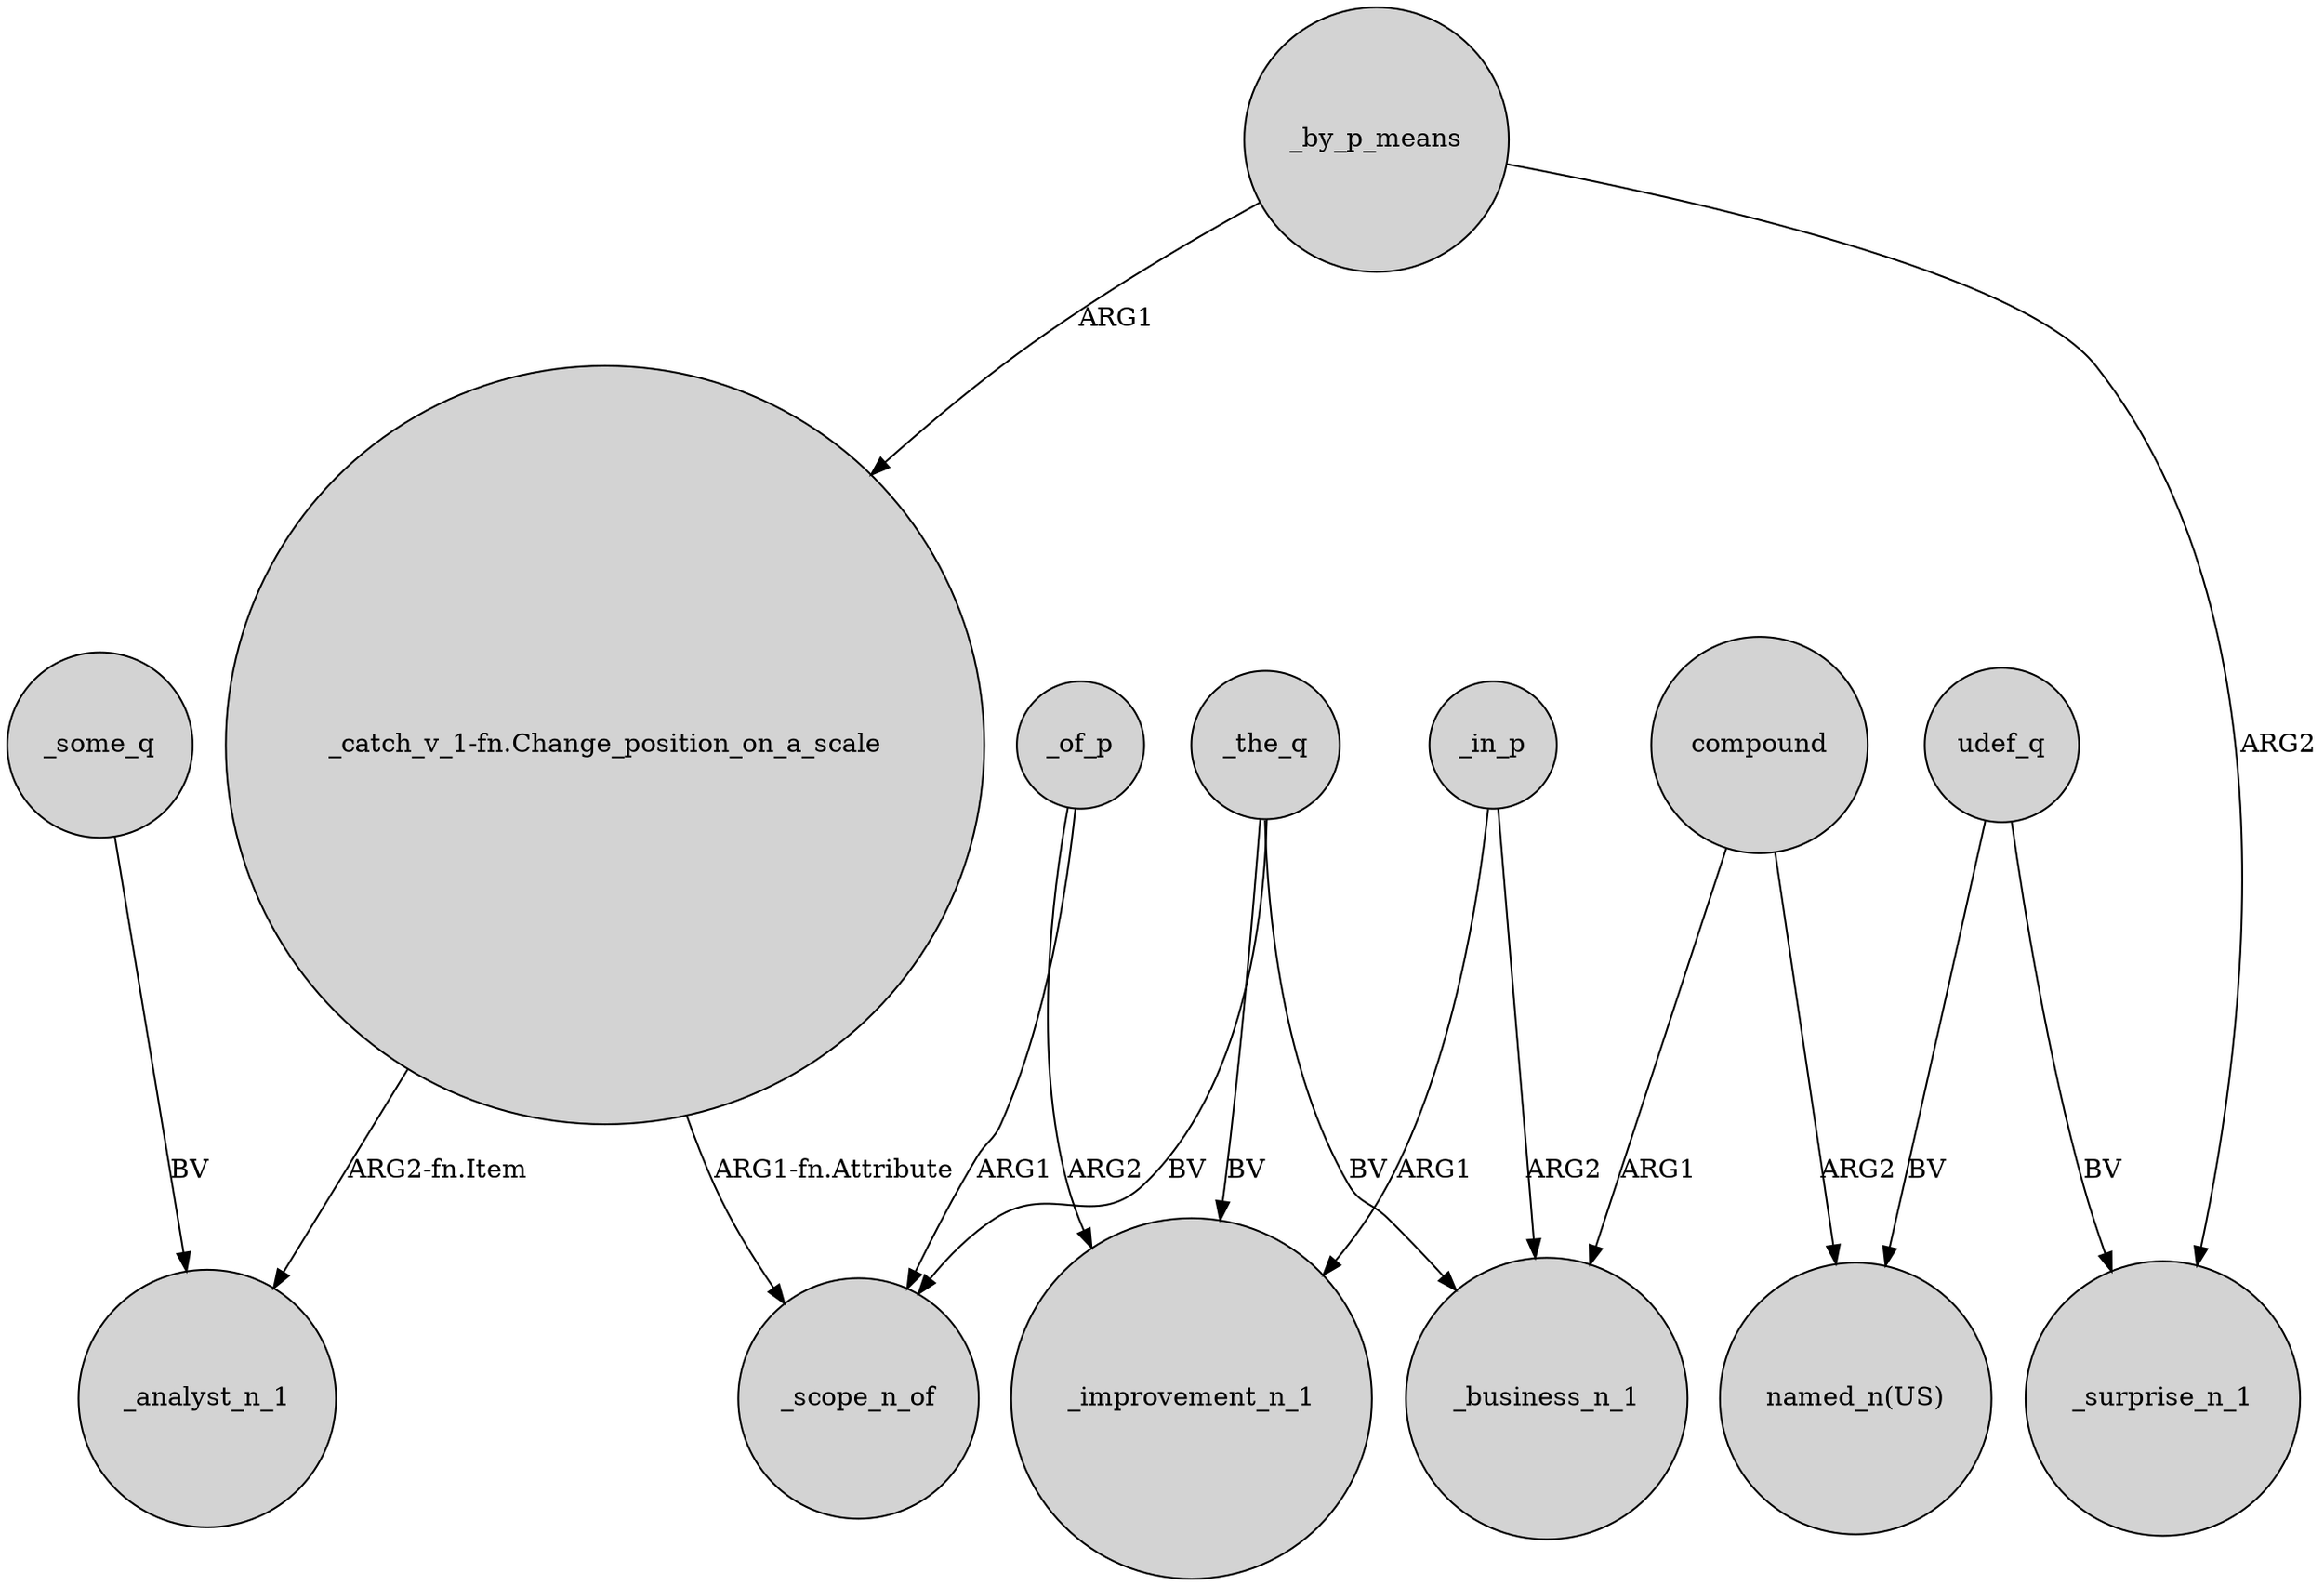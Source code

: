 digraph {
	node [shape=circle style=filled]
	"_catch_v_1-fn.Change_position_on_a_scale" -> _analyst_n_1 [label="ARG2-fn.Item"]
	_of_p -> _improvement_n_1 [label=ARG2]
	_in_p -> _improvement_n_1 [label=ARG1]
	"_catch_v_1-fn.Change_position_on_a_scale" -> _scope_n_of [label="ARG1-fn.Attribute"]
	_the_q -> _improvement_n_1 [label=BV]
	_of_p -> _scope_n_of [label=ARG1]
	_by_p_means -> "_catch_v_1-fn.Change_position_on_a_scale" [label=ARG1]
	udef_q -> _surprise_n_1 [label=BV]
	compound -> _business_n_1 [label=ARG1]
	_by_p_means -> _surprise_n_1 [label=ARG2]
	_some_q -> _analyst_n_1 [label=BV]
	_the_q -> _scope_n_of [label=BV]
	compound -> "named_n(US)" [label=ARG2]
	udef_q -> "named_n(US)" [label=BV]
	_in_p -> _business_n_1 [label=ARG2]
	_the_q -> _business_n_1 [label=BV]
}
